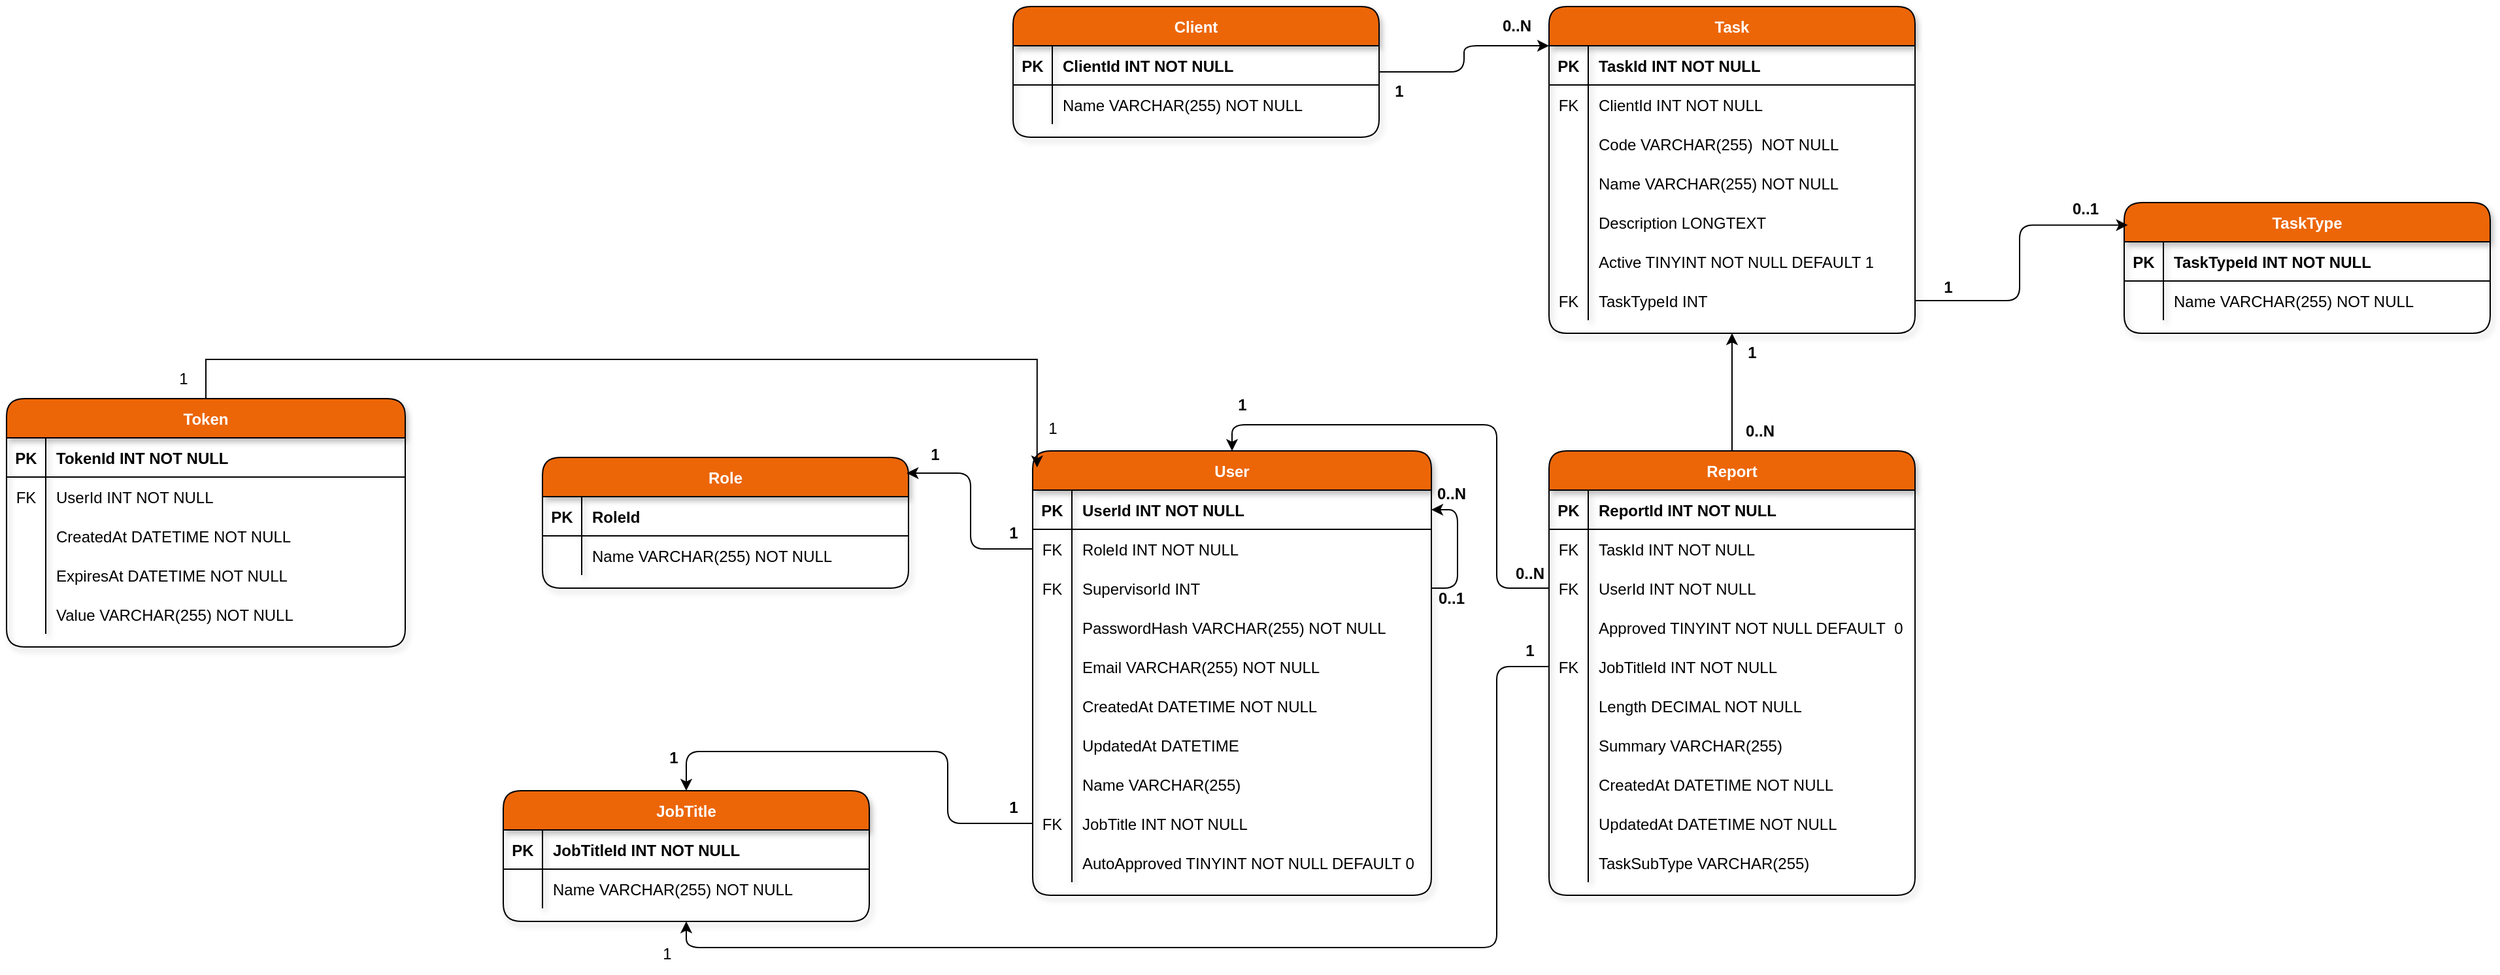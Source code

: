 <mxfile version="24.8.4">
  <diagram id="R2lEEEUBdFMjLlhIrx00" name="Page-1">
    <mxGraphModel dx="3240" dy="1287" grid="1" gridSize="10" guides="1" tooltips="1" connect="1" arrows="1" fold="1" page="1" pageScale="1" pageWidth="850" pageHeight="1100" math="0" shadow="0" extFonts="Permanent Marker^https://fonts.googleapis.com/css?family=Permanent+Marker">
      <root>
        <mxCell id="0" />
        <mxCell id="1" parent="0" />
        <mxCell id="9qhu4C-jNbutRZqVMP-J-235" style="edgeStyle=orthogonalEdgeStyle;rounded=1;orthogonalLoop=1;jettySize=auto;html=1;entryX=1;entryY=0.5;entryDx=0;entryDy=0;fontFamily=Helvetica;fontSize=12;fontColor=#FFFFFF;fontStyle=1;autosize=1;resizable=0;exitX=1;exitY=0.5;exitDx=0;exitDy=0;endArrow=none;endFill=0;startArrow=classic;startFill=1;" parent="1" source="9qhu4C-jNbutRZqVMP-J-170" target="9qhu4C-jNbutRZqVMP-J-176" edge="1">
          <mxGeometry relative="1" as="geometry">
            <Array as="points">
              <mxPoint x="360" y="505" />
              <mxPoint x="360" y="565" />
            </Array>
          </mxGeometry>
        </mxCell>
        <mxCell id="C-vyLk0tnHw3VtMMgP7b-23" value="Client" style="shape=table;startSize=30;container=1;collapsible=1;childLayout=tableLayout;fixedRows=1;rowLines=0;fontStyle=1;align=center;resizeLast=1;rounded=1;fillColor=#ec6608;fontColor=#FFFFFF;shadow=1;" parent="1" vertex="1">
          <mxGeometry x="20" y="120" width="280" height="100" as="geometry" />
        </mxCell>
        <mxCell id="C-vyLk0tnHw3VtMMgP7b-24" value="" style="shape=partialRectangle;collapsible=0;dropTarget=0;pointerEvents=0;fillColor=none;points=[[0,0.5],[1,0.5]];portConstraint=eastwest;top=0;left=0;right=0;bottom=1;rounded=1;" parent="C-vyLk0tnHw3VtMMgP7b-23" vertex="1">
          <mxGeometry y="30" width="280" height="30" as="geometry" />
        </mxCell>
        <mxCell id="C-vyLk0tnHw3VtMMgP7b-25" value="PK" style="shape=partialRectangle;overflow=hidden;connectable=0;fillColor=none;top=0;left=0;bottom=0;right=0;fontStyle=1;rounded=1;" parent="C-vyLk0tnHw3VtMMgP7b-24" vertex="1">
          <mxGeometry width="30" height="30" as="geometry">
            <mxRectangle width="30" height="30" as="alternateBounds" />
          </mxGeometry>
        </mxCell>
        <mxCell id="C-vyLk0tnHw3VtMMgP7b-26" value="ClientId INT NOT NULL" style="shape=partialRectangle;overflow=hidden;connectable=0;fillColor=none;top=0;left=0;bottom=0;right=0;align=left;spacingLeft=6;fontStyle=1;rounded=1;" parent="C-vyLk0tnHw3VtMMgP7b-24" vertex="1">
          <mxGeometry x="30" width="250" height="30" as="geometry">
            <mxRectangle width="250" height="30" as="alternateBounds" />
          </mxGeometry>
        </mxCell>
        <mxCell id="C-vyLk0tnHw3VtMMgP7b-27" value="" style="shape=partialRectangle;collapsible=0;dropTarget=0;pointerEvents=0;fillColor=none;points=[[0,0.5],[1,0.5]];portConstraint=eastwest;top=0;left=0;right=0;bottom=0;rounded=1;" parent="C-vyLk0tnHw3VtMMgP7b-23" vertex="1">
          <mxGeometry y="60" width="280" height="30" as="geometry" />
        </mxCell>
        <mxCell id="C-vyLk0tnHw3VtMMgP7b-28" value="" style="shape=partialRectangle;overflow=hidden;connectable=0;fillColor=none;top=0;left=0;bottom=0;right=0;rounded=1;" parent="C-vyLk0tnHw3VtMMgP7b-27" vertex="1">
          <mxGeometry width="30" height="30" as="geometry">
            <mxRectangle width="30" height="30" as="alternateBounds" />
          </mxGeometry>
        </mxCell>
        <mxCell id="C-vyLk0tnHw3VtMMgP7b-29" value="Name VARCHAR(255) NOT NULL" style="shape=partialRectangle;overflow=hidden;connectable=0;fillColor=none;top=0;left=0;bottom=0;right=0;align=left;spacingLeft=6;rounded=1;" parent="C-vyLk0tnHw3VtMMgP7b-27" vertex="1">
          <mxGeometry x="30" width="250" height="30" as="geometry">
            <mxRectangle width="250" height="30" as="alternateBounds" />
          </mxGeometry>
        </mxCell>
        <mxCell id="9qhu4C-jNbutRZqVMP-J-35" value="Task" style="shape=table;startSize=30;container=1;collapsible=1;childLayout=tableLayout;fixedRows=1;rowLines=0;fontStyle=1;align=center;resizeLast=1;rounded=1;fillColor=#ec6608;fontColor=#FFFFFF;shadow=1;" parent="1" vertex="1">
          <mxGeometry x="430" y="120" width="280" height="250" as="geometry" />
        </mxCell>
        <mxCell id="9qhu4C-jNbutRZqVMP-J-36" value="" style="shape=partialRectangle;collapsible=0;dropTarget=0;pointerEvents=0;fillColor=none;points=[[0,0.5],[1,0.5]];portConstraint=eastwest;top=0;left=0;right=0;bottom=1;rounded=1;" parent="9qhu4C-jNbutRZqVMP-J-35" vertex="1">
          <mxGeometry y="30" width="280" height="30" as="geometry" />
        </mxCell>
        <mxCell id="9qhu4C-jNbutRZqVMP-J-37" value="PK" style="shape=partialRectangle;overflow=hidden;connectable=0;fillColor=none;top=0;left=0;bottom=0;right=0;fontStyle=1;rounded=1;" parent="9qhu4C-jNbutRZqVMP-J-36" vertex="1">
          <mxGeometry width="30" height="30" as="geometry">
            <mxRectangle width="30" height="30" as="alternateBounds" />
          </mxGeometry>
        </mxCell>
        <mxCell id="9qhu4C-jNbutRZqVMP-J-38" value="TaskId INT NOT NULL" style="shape=partialRectangle;overflow=hidden;connectable=0;fillColor=none;top=0;left=0;bottom=0;right=0;align=left;spacingLeft=6;fontStyle=1;rounded=1;" parent="9qhu4C-jNbutRZqVMP-J-36" vertex="1">
          <mxGeometry x="30" width="250" height="30" as="geometry">
            <mxRectangle width="250" height="30" as="alternateBounds" />
          </mxGeometry>
        </mxCell>
        <mxCell id="9qhu4C-jNbutRZqVMP-J-39" value="" style="shape=partialRectangle;collapsible=0;dropTarget=0;pointerEvents=0;fillColor=none;points=[[0,0.5],[1,0.5]];portConstraint=eastwest;top=0;left=0;right=0;bottom=0;rounded=1;" parent="9qhu4C-jNbutRZqVMP-J-35" vertex="1">
          <mxGeometry y="60" width="280" height="30" as="geometry" />
        </mxCell>
        <mxCell id="9qhu4C-jNbutRZqVMP-J-40" value="FK" style="shape=partialRectangle;overflow=hidden;connectable=0;fillColor=none;top=0;left=0;bottom=0;right=0;rounded=1;" parent="9qhu4C-jNbutRZqVMP-J-39" vertex="1">
          <mxGeometry width="30" height="30" as="geometry">
            <mxRectangle width="30" height="30" as="alternateBounds" />
          </mxGeometry>
        </mxCell>
        <mxCell id="9qhu4C-jNbutRZqVMP-J-41" value="ClientId INT NOT NULL" style="shape=partialRectangle;overflow=hidden;connectable=0;fillColor=none;top=0;left=0;bottom=0;right=0;align=left;spacingLeft=6;rounded=1;" parent="9qhu4C-jNbutRZqVMP-J-39" vertex="1">
          <mxGeometry x="30" width="250" height="30" as="geometry">
            <mxRectangle width="250" height="30" as="alternateBounds" />
          </mxGeometry>
        </mxCell>
        <mxCell id="9qhu4C-jNbutRZqVMP-J-42" value="" style="shape=partialRectangle;collapsible=0;dropTarget=0;pointerEvents=0;fillColor=none;points=[[0,0.5],[1,0.5]];portConstraint=eastwest;top=0;left=0;right=0;bottom=0;rounded=1;" parent="9qhu4C-jNbutRZqVMP-J-35" vertex="1">
          <mxGeometry y="90" width="280" height="30" as="geometry" />
        </mxCell>
        <mxCell id="9qhu4C-jNbutRZqVMP-J-43" value="" style="shape=partialRectangle;overflow=hidden;connectable=0;fillColor=none;top=0;left=0;bottom=0;right=0;rounded=1;" parent="9qhu4C-jNbutRZqVMP-J-42" vertex="1">
          <mxGeometry width="30" height="30" as="geometry">
            <mxRectangle width="30" height="30" as="alternateBounds" />
          </mxGeometry>
        </mxCell>
        <mxCell id="9qhu4C-jNbutRZqVMP-J-44" value="Code VARCHAR(255)  NOT NULL" style="shape=partialRectangle;overflow=hidden;connectable=0;fillColor=none;top=0;left=0;bottom=0;right=0;align=left;spacingLeft=6;rounded=1;" parent="9qhu4C-jNbutRZqVMP-J-42" vertex="1">
          <mxGeometry x="30" width="250" height="30" as="geometry">
            <mxRectangle width="250" height="30" as="alternateBounds" />
          </mxGeometry>
        </mxCell>
        <mxCell id="9qhu4C-jNbutRZqVMP-J-45" value="" style="shape=partialRectangle;collapsible=0;dropTarget=0;pointerEvents=0;fillColor=none;points=[[0,0.5],[1,0.5]];portConstraint=eastwest;top=0;left=0;right=0;bottom=0;rounded=1;" parent="9qhu4C-jNbutRZqVMP-J-35" vertex="1">
          <mxGeometry y="120" width="280" height="30" as="geometry" />
        </mxCell>
        <mxCell id="9qhu4C-jNbutRZqVMP-J-46" value="" style="shape=partialRectangle;overflow=hidden;connectable=0;fillColor=none;top=0;left=0;bottom=0;right=0;rounded=1;" parent="9qhu4C-jNbutRZqVMP-J-45" vertex="1">
          <mxGeometry width="30" height="30" as="geometry">
            <mxRectangle width="30" height="30" as="alternateBounds" />
          </mxGeometry>
        </mxCell>
        <mxCell id="9qhu4C-jNbutRZqVMP-J-47" value="Name VARCHAR(255) NOT NULL" style="shape=partialRectangle;overflow=hidden;connectable=0;fillColor=none;top=0;left=0;bottom=0;right=0;align=left;spacingLeft=6;rounded=1;" parent="9qhu4C-jNbutRZqVMP-J-45" vertex="1">
          <mxGeometry x="30" width="250" height="30" as="geometry">
            <mxRectangle width="250" height="30" as="alternateBounds" />
          </mxGeometry>
        </mxCell>
        <mxCell id="9qhu4C-jNbutRZqVMP-J-48" value="" style="shape=partialRectangle;collapsible=0;dropTarget=0;pointerEvents=0;fillColor=none;points=[[0,0.5],[1,0.5]];portConstraint=eastwest;top=0;left=0;right=0;bottom=0;rounded=1;" parent="9qhu4C-jNbutRZqVMP-J-35" vertex="1">
          <mxGeometry y="150" width="280" height="30" as="geometry" />
        </mxCell>
        <mxCell id="9qhu4C-jNbutRZqVMP-J-49" value="" style="shape=partialRectangle;overflow=hidden;connectable=0;fillColor=none;top=0;left=0;bottom=0;right=0;rounded=1;" parent="9qhu4C-jNbutRZqVMP-J-48" vertex="1">
          <mxGeometry width="30" height="30" as="geometry">
            <mxRectangle width="30" height="30" as="alternateBounds" />
          </mxGeometry>
        </mxCell>
        <mxCell id="9qhu4C-jNbutRZqVMP-J-50" value="Description LONGTEXT" style="shape=partialRectangle;overflow=hidden;connectable=0;fillColor=none;top=0;left=0;bottom=0;right=0;align=left;spacingLeft=6;rounded=1;" parent="9qhu4C-jNbutRZqVMP-J-48" vertex="1">
          <mxGeometry x="30" width="250" height="30" as="geometry">
            <mxRectangle width="250" height="30" as="alternateBounds" />
          </mxGeometry>
        </mxCell>
        <mxCell id="9qhu4C-jNbutRZqVMP-J-52" value="" style="shape=partialRectangle;collapsible=0;dropTarget=0;pointerEvents=0;fillColor=none;points=[[0,0.5],[1,0.5]];portConstraint=eastwest;top=0;left=0;right=0;bottom=0;rounded=1;" parent="9qhu4C-jNbutRZqVMP-J-35" vertex="1">
          <mxGeometry y="180" width="280" height="30" as="geometry" />
        </mxCell>
        <mxCell id="9qhu4C-jNbutRZqVMP-J-53" value="" style="shape=partialRectangle;overflow=hidden;connectable=0;fillColor=none;top=0;left=0;bottom=0;right=0;rounded=1;" parent="9qhu4C-jNbutRZqVMP-J-52" vertex="1">
          <mxGeometry width="30" height="30" as="geometry">
            <mxRectangle width="30" height="30" as="alternateBounds" />
          </mxGeometry>
        </mxCell>
        <mxCell id="9qhu4C-jNbutRZqVMP-J-54" value="Active TINYINT NOT NULL DEFAULT 1" style="shape=partialRectangle;overflow=hidden;connectable=0;fillColor=none;top=0;left=0;bottom=0;right=0;align=left;spacingLeft=6;rounded=1;" parent="9qhu4C-jNbutRZqVMP-J-52" vertex="1">
          <mxGeometry x="30" width="250" height="30" as="geometry">
            <mxRectangle width="250" height="30" as="alternateBounds" />
          </mxGeometry>
        </mxCell>
        <mxCell id="9qhu4C-jNbutRZqVMP-J-55" value="" style="shape=partialRectangle;collapsible=0;dropTarget=0;pointerEvents=0;fillColor=none;points=[[0,0.5],[1,0.5]];portConstraint=eastwest;top=0;left=0;right=0;bottom=0;rounded=1;" parent="9qhu4C-jNbutRZqVMP-J-35" vertex="1">
          <mxGeometry y="210" width="280" height="30" as="geometry" />
        </mxCell>
        <mxCell id="9qhu4C-jNbutRZqVMP-J-56" value="FK" style="shape=partialRectangle;overflow=hidden;connectable=0;fillColor=none;top=0;left=0;bottom=0;right=0;rounded=1;" parent="9qhu4C-jNbutRZqVMP-J-55" vertex="1">
          <mxGeometry width="30" height="30" as="geometry">
            <mxRectangle width="30" height="30" as="alternateBounds" />
          </mxGeometry>
        </mxCell>
        <mxCell id="9qhu4C-jNbutRZqVMP-J-57" value="TaskTypeId INT" style="shape=partialRectangle;overflow=hidden;connectable=0;fillColor=none;top=0;left=0;bottom=0;right=0;align=left;spacingLeft=6;rounded=1;" parent="9qhu4C-jNbutRZqVMP-J-55" vertex="1">
          <mxGeometry x="30" width="250" height="30" as="geometry">
            <mxRectangle width="250" height="30" as="alternateBounds" />
          </mxGeometry>
        </mxCell>
        <mxCell id="9qhu4C-jNbutRZqVMP-J-64" value="TaskType" style="shape=table;startSize=30;container=1;collapsible=1;childLayout=tableLayout;fixedRows=1;rowLines=0;fontStyle=1;align=center;resizeLast=1;rounded=1;fillColor=#ec6608;fontColor=#FFFFFF;shadow=1;" parent="1" vertex="1">
          <mxGeometry x="870" y="270" width="280" height="100" as="geometry" />
        </mxCell>
        <mxCell id="9qhu4C-jNbutRZqVMP-J-65" value="" style="shape=partialRectangle;collapsible=0;dropTarget=0;pointerEvents=0;fillColor=none;points=[[0,0.5],[1,0.5]];portConstraint=eastwest;top=0;left=0;right=0;bottom=1;rounded=1;" parent="9qhu4C-jNbutRZqVMP-J-64" vertex="1">
          <mxGeometry y="30" width="280" height="30" as="geometry" />
        </mxCell>
        <mxCell id="9qhu4C-jNbutRZqVMP-J-66" value="PK" style="shape=partialRectangle;overflow=hidden;connectable=0;fillColor=none;top=0;left=0;bottom=0;right=0;fontStyle=1;rounded=1;" parent="9qhu4C-jNbutRZqVMP-J-65" vertex="1">
          <mxGeometry width="30" height="30" as="geometry">
            <mxRectangle width="30" height="30" as="alternateBounds" />
          </mxGeometry>
        </mxCell>
        <mxCell id="9qhu4C-jNbutRZqVMP-J-67" value="TaskTypeId INT NOT NULL" style="shape=partialRectangle;overflow=hidden;connectable=0;fillColor=none;top=0;left=0;bottom=0;right=0;align=left;spacingLeft=6;fontStyle=1;rounded=1;" parent="9qhu4C-jNbutRZqVMP-J-65" vertex="1">
          <mxGeometry x="30" width="250" height="30" as="geometry">
            <mxRectangle width="250" height="30" as="alternateBounds" />
          </mxGeometry>
        </mxCell>
        <mxCell id="9qhu4C-jNbutRZqVMP-J-68" value="" style="shape=partialRectangle;collapsible=0;dropTarget=0;pointerEvents=0;fillColor=none;points=[[0,0.5],[1,0.5]];portConstraint=eastwest;top=0;left=0;right=0;bottom=0;rounded=1;" parent="9qhu4C-jNbutRZqVMP-J-64" vertex="1">
          <mxGeometry y="60" width="280" height="30" as="geometry" />
        </mxCell>
        <mxCell id="9qhu4C-jNbutRZqVMP-J-69" value="" style="shape=partialRectangle;overflow=hidden;connectable=0;fillColor=none;top=0;left=0;bottom=0;right=0;rounded=1;" parent="9qhu4C-jNbutRZqVMP-J-68" vertex="1">
          <mxGeometry width="30" height="30" as="geometry">
            <mxRectangle width="30" height="30" as="alternateBounds" />
          </mxGeometry>
        </mxCell>
        <mxCell id="9qhu4C-jNbutRZqVMP-J-70" value="Name VARCHAR(255) NOT NULL" style="shape=partialRectangle;overflow=hidden;connectable=0;fillColor=none;top=0;left=0;bottom=0;right=0;align=left;spacingLeft=6;rounded=1;" parent="9qhu4C-jNbutRZqVMP-J-68" vertex="1">
          <mxGeometry x="30" width="250" height="30" as="geometry">
            <mxRectangle width="250" height="30" as="alternateBounds" />
          </mxGeometry>
        </mxCell>
        <mxCell id="9qhu4C-jNbutRZqVMP-J-92" style="edgeStyle=orthogonalEdgeStyle;rounded=1;orthogonalLoop=1;jettySize=auto;html=1;fontFamily=Helvetica;fontSize=12;fontColor=#FFFFFF;fontStyle=5;startArrow=none;startFill=0;exitX=1;exitY=0.5;exitDx=0;exitDy=0;endArrow=classic;endFill=1;endSize=6;startSize=24;entryX=0.01;entryY=0.172;entryDx=0;entryDy=0;entryPerimeter=0;" parent="1" source="9qhu4C-jNbutRZqVMP-J-55" target="9qhu4C-jNbutRZqVMP-J-64" edge="1">
          <mxGeometry relative="1" as="geometry">
            <mxPoint x="970" y="275" as="targetPoint" />
          </mxGeometry>
        </mxCell>
        <mxCell id="9qhu4C-jNbutRZqVMP-J-100" value="&lt;font color=&quot;#000000&quot;&gt;0..1&lt;/font&gt;" style="text;html=1;align=center;verticalAlign=middle;resizable=0;points=[];autosize=1;strokeColor=none;fillColor=none;fontFamily=Helvetica;fontSize=12;fontColor=#FFFFFF;fontStyle=1;" parent="1" vertex="1">
          <mxGeometry x="820" y="260" width="40" height="30" as="geometry" />
        </mxCell>
        <mxCell id="9qhu4C-jNbutRZqVMP-J-102" value="&lt;font color=&quot;#000000&quot;&gt;1&lt;/font&gt;" style="text;html=1;align=center;verticalAlign=middle;resizable=0;points=[];autosize=1;strokeColor=none;fillColor=none;fontFamily=Helvetica;fontSize=12;fontColor=#FFFFFF;fontStyle=1;" parent="1" vertex="1">
          <mxGeometry x="720" y="320" width="30" height="30" as="geometry" />
        </mxCell>
        <mxCell id="9qhu4C-jNbutRZqVMP-J-108" style="edgeStyle=orthogonalEdgeStyle;rounded=1;orthogonalLoop=1;jettySize=auto;html=1;entryX=0;entryY=0.12;entryDx=0;entryDy=0;entryPerimeter=0;fontFamily=Helvetica;fontSize=12;fontColor=#FFFFFF;fontStyle=1;autosize=1;resizable=0;" parent="1" source="C-vyLk0tnHw3VtMMgP7b-23" target="9qhu4C-jNbutRZqVMP-J-35" edge="1">
          <mxGeometry relative="1" as="geometry" />
        </mxCell>
        <mxCell id="9qhu4C-jNbutRZqVMP-J-110" value="&lt;font color=&quot;#000000&quot;&gt;1&lt;/font&gt;" style="text;html=1;align=center;verticalAlign=middle;resizable=0;points=[];autosize=1;strokeColor=none;fillColor=none;fontFamily=Helvetica;fontSize=12;fontColor=#FFFFFF;fontStyle=1;" parent="1" vertex="1">
          <mxGeometry x="300" y="170" width="30" height="30" as="geometry" />
        </mxCell>
        <mxCell id="9qhu4C-jNbutRZqVMP-J-111" value="&lt;font color=&quot;#000000&quot;&gt;0..N&lt;/font&gt;" style="text;html=1;align=center;verticalAlign=middle;resizable=0;points=[];autosize=1;strokeColor=none;fillColor=none;fontFamily=Helvetica;fontSize=12;fontColor=#FFFFFF;fontStyle=1;" parent="1" vertex="1">
          <mxGeometry x="380" y="120" width="50" height="30" as="geometry" />
        </mxCell>
        <mxCell id="9qhu4C-jNbutRZqVMP-J-145" style="edgeStyle=orthogonalEdgeStyle;rounded=1;orthogonalLoop=1;jettySize=auto;html=1;exitX=0.5;exitY=0;exitDx=0;exitDy=0;entryX=0.5;entryY=1;entryDx=0;entryDy=0;fontFamily=Helvetica;fontSize=12;fontColor=#FFFFFF;fontStyle=1;autosize=1;resizable=0;" parent="1" source="9qhu4C-jNbutRZqVMP-J-112" target="9qhu4C-jNbutRZqVMP-J-35" edge="1">
          <mxGeometry relative="1" as="geometry" />
        </mxCell>
        <mxCell id="9qhu4C-jNbutRZqVMP-J-240" style="edgeStyle=orthogonalEdgeStyle;rounded=1;orthogonalLoop=1;jettySize=auto;html=1;entryX=0.5;entryY=0;entryDx=0;entryDy=0;fontFamily=Helvetica;fontSize=12;fontColor=#FFFFFF;fontStyle=1;autosize=1;resizable=0;exitX=0;exitY=0.5;exitDx=0;exitDy=0;" parent="1" source="9qhu4C-jNbutRZqVMP-J-119" target="9qhu4C-jNbutRZqVMP-J-169" edge="1">
          <mxGeometry relative="1" as="geometry">
            <Array as="points">
              <mxPoint x="390" y="565" />
              <mxPoint x="390" y="440" />
              <mxPoint x="187" y="440" />
            </Array>
          </mxGeometry>
        </mxCell>
        <mxCell id="9qhu4C-jNbutRZqVMP-J-112" value="Report" style="shape=table;startSize=30;container=1;collapsible=1;childLayout=tableLayout;fixedRows=1;rowLines=0;fontStyle=1;align=center;resizeLast=1;rounded=1;fillColor=#ec6608;fontColor=#FFFFFF;shadow=1;" parent="1" vertex="1">
          <mxGeometry x="430" y="460" width="280" height="340" as="geometry" />
        </mxCell>
        <mxCell id="9qhu4C-jNbutRZqVMP-J-113" value="" style="shape=partialRectangle;collapsible=0;dropTarget=0;pointerEvents=0;fillColor=none;points=[[0,0.5],[1,0.5]];portConstraint=eastwest;top=0;left=0;right=0;bottom=1;rounded=1;" parent="9qhu4C-jNbutRZqVMP-J-112" vertex="1">
          <mxGeometry y="30" width="280" height="30" as="geometry" />
        </mxCell>
        <mxCell id="9qhu4C-jNbutRZqVMP-J-114" value="PK" style="shape=partialRectangle;overflow=hidden;connectable=0;fillColor=none;top=0;left=0;bottom=0;right=0;fontStyle=1;rounded=1;" parent="9qhu4C-jNbutRZqVMP-J-113" vertex="1">
          <mxGeometry width="30" height="30" as="geometry">
            <mxRectangle width="30" height="30" as="alternateBounds" />
          </mxGeometry>
        </mxCell>
        <mxCell id="9qhu4C-jNbutRZqVMP-J-115" value="ReportId INT NOT NULL" style="shape=partialRectangle;overflow=hidden;connectable=0;fillColor=none;top=0;left=0;bottom=0;right=0;align=left;spacingLeft=6;fontStyle=1;rounded=1;" parent="9qhu4C-jNbutRZqVMP-J-113" vertex="1">
          <mxGeometry x="30" width="250" height="30" as="geometry">
            <mxRectangle width="250" height="30" as="alternateBounds" />
          </mxGeometry>
        </mxCell>
        <mxCell id="9qhu4C-jNbutRZqVMP-J-116" value="" style="shape=partialRectangle;collapsible=0;dropTarget=0;pointerEvents=0;fillColor=none;points=[[0,0.5],[1,0.5]];portConstraint=eastwest;top=0;left=0;right=0;bottom=0;rounded=1;" parent="9qhu4C-jNbutRZqVMP-J-112" vertex="1">
          <mxGeometry y="60" width="280" height="30" as="geometry" />
        </mxCell>
        <mxCell id="9qhu4C-jNbutRZqVMP-J-117" value="FK" style="shape=partialRectangle;overflow=hidden;connectable=0;fillColor=none;top=0;left=0;bottom=0;right=0;rounded=1;" parent="9qhu4C-jNbutRZqVMP-J-116" vertex="1">
          <mxGeometry width="30" height="30" as="geometry">
            <mxRectangle width="30" height="30" as="alternateBounds" />
          </mxGeometry>
        </mxCell>
        <mxCell id="9qhu4C-jNbutRZqVMP-J-118" value="TaskId INT NOT NULL" style="shape=partialRectangle;overflow=hidden;connectable=0;fillColor=none;top=0;left=0;bottom=0;right=0;align=left;spacingLeft=6;rounded=1;" parent="9qhu4C-jNbutRZqVMP-J-116" vertex="1">
          <mxGeometry x="30" width="250" height="30" as="geometry">
            <mxRectangle width="250" height="30" as="alternateBounds" />
          </mxGeometry>
        </mxCell>
        <mxCell id="9qhu4C-jNbutRZqVMP-J-119" value="" style="shape=partialRectangle;collapsible=0;dropTarget=0;pointerEvents=0;fillColor=none;points=[[0,0.5],[1,0.5]];portConstraint=eastwest;top=0;left=0;right=0;bottom=0;rounded=1;" parent="9qhu4C-jNbutRZqVMP-J-112" vertex="1">
          <mxGeometry y="90" width="280" height="30" as="geometry" />
        </mxCell>
        <mxCell id="9qhu4C-jNbutRZqVMP-J-120" value="FK" style="shape=partialRectangle;overflow=hidden;connectable=0;fillColor=none;top=0;left=0;bottom=0;right=0;rounded=1;" parent="9qhu4C-jNbutRZqVMP-J-119" vertex="1">
          <mxGeometry width="30" height="30" as="geometry">
            <mxRectangle width="30" height="30" as="alternateBounds" />
          </mxGeometry>
        </mxCell>
        <mxCell id="9qhu4C-jNbutRZqVMP-J-121" value="UserId INT NOT NULL" style="shape=partialRectangle;overflow=hidden;connectable=0;fillColor=none;top=0;left=0;bottom=0;right=0;align=left;spacingLeft=6;rounded=1;" parent="9qhu4C-jNbutRZqVMP-J-119" vertex="1">
          <mxGeometry x="30" width="250" height="30" as="geometry">
            <mxRectangle width="250" height="30" as="alternateBounds" />
          </mxGeometry>
        </mxCell>
        <mxCell id="9qhu4C-jNbutRZqVMP-J-122" value="" style="shape=partialRectangle;collapsible=0;dropTarget=0;pointerEvents=0;fillColor=none;points=[[0,0.5],[1,0.5]];portConstraint=eastwest;top=0;left=0;right=0;bottom=0;rounded=1;" parent="9qhu4C-jNbutRZqVMP-J-112" vertex="1">
          <mxGeometry y="120" width="280" height="30" as="geometry" />
        </mxCell>
        <mxCell id="9qhu4C-jNbutRZqVMP-J-123" value="" style="shape=partialRectangle;overflow=hidden;connectable=0;fillColor=none;top=0;left=0;bottom=0;right=0;rounded=1;" parent="9qhu4C-jNbutRZqVMP-J-122" vertex="1">
          <mxGeometry width="30" height="30" as="geometry">
            <mxRectangle width="30" height="30" as="alternateBounds" />
          </mxGeometry>
        </mxCell>
        <mxCell id="9qhu4C-jNbutRZqVMP-J-124" value="Approved TINYINT NOT NULL DEFAULT  0" style="shape=partialRectangle;overflow=hidden;connectable=0;fillColor=none;top=0;left=0;bottom=0;right=0;align=left;spacingLeft=6;rounded=1;" parent="9qhu4C-jNbutRZqVMP-J-122" vertex="1">
          <mxGeometry x="30" width="250" height="30" as="geometry">
            <mxRectangle width="250" height="30" as="alternateBounds" />
          </mxGeometry>
        </mxCell>
        <mxCell id="9qhu4C-jNbutRZqVMP-J-125" value="" style="shape=partialRectangle;collapsible=0;dropTarget=0;pointerEvents=0;fillColor=none;points=[[0,0.5],[1,0.5]];portConstraint=eastwest;top=0;left=0;right=0;bottom=0;rounded=1;" parent="9qhu4C-jNbutRZqVMP-J-112" vertex="1">
          <mxGeometry y="150" width="280" height="30" as="geometry" />
        </mxCell>
        <mxCell id="9qhu4C-jNbutRZqVMP-J-126" value="FK" style="shape=partialRectangle;overflow=hidden;connectable=0;fillColor=none;top=0;left=0;bottom=0;right=0;rounded=1;" parent="9qhu4C-jNbutRZqVMP-J-125" vertex="1">
          <mxGeometry width="30" height="30" as="geometry">
            <mxRectangle width="30" height="30" as="alternateBounds" />
          </mxGeometry>
        </mxCell>
        <mxCell id="9qhu4C-jNbutRZqVMP-J-127" value="JobTitleId INT NOT NULL" style="shape=partialRectangle;overflow=hidden;connectable=0;fillColor=none;top=0;left=0;bottom=0;right=0;align=left;spacingLeft=6;rounded=1;" parent="9qhu4C-jNbutRZqVMP-J-125" vertex="1">
          <mxGeometry x="30" width="250" height="30" as="geometry">
            <mxRectangle width="250" height="30" as="alternateBounds" />
          </mxGeometry>
        </mxCell>
        <mxCell id="9qhu4C-jNbutRZqVMP-J-131" value="" style="shape=partialRectangle;collapsible=0;dropTarget=0;pointerEvents=0;fillColor=none;points=[[0,0.5],[1,0.5]];portConstraint=eastwest;top=0;left=0;right=0;bottom=0;rounded=1;" parent="9qhu4C-jNbutRZqVMP-J-112" vertex="1">
          <mxGeometry y="180" width="280" height="30" as="geometry" />
        </mxCell>
        <mxCell id="9qhu4C-jNbutRZqVMP-J-132" value="" style="shape=partialRectangle;overflow=hidden;connectable=0;fillColor=none;top=0;left=0;bottom=0;right=0;rounded=1;" parent="9qhu4C-jNbutRZqVMP-J-131" vertex="1">
          <mxGeometry width="30" height="30" as="geometry">
            <mxRectangle width="30" height="30" as="alternateBounds" />
          </mxGeometry>
        </mxCell>
        <mxCell id="9qhu4C-jNbutRZqVMP-J-133" value="Length DECIMAL NOT NULL" style="shape=partialRectangle;overflow=hidden;connectable=0;fillColor=none;top=0;left=0;bottom=0;right=0;align=left;spacingLeft=6;rounded=1;" parent="9qhu4C-jNbutRZqVMP-J-131" vertex="1">
          <mxGeometry x="30" width="250" height="30" as="geometry">
            <mxRectangle width="250" height="30" as="alternateBounds" />
          </mxGeometry>
        </mxCell>
        <mxCell id="9qhu4C-jNbutRZqVMP-J-151" value="" style="shape=partialRectangle;collapsible=0;dropTarget=0;pointerEvents=0;fillColor=none;points=[[0,0.5],[1,0.5]];portConstraint=eastwest;top=0;left=0;right=0;bottom=0;rounded=1;" parent="9qhu4C-jNbutRZqVMP-J-112" vertex="1">
          <mxGeometry y="210" width="280" height="30" as="geometry" />
        </mxCell>
        <mxCell id="9qhu4C-jNbutRZqVMP-J-152" value="" style="shape=partialRectangle;overflow=hidden;connectable=0;fillColor=none;top=0;left=0;bottom=0;right=0;rounded=1;" parent="9qhu4C-jNbutRZqVMP-J-151" vertex="1">
          <mxGeometry width="30" height="30" as="geometry">
            <mxRectangle width="30" height="30" as="alternateBounds" />
          </mxGeometry>
        </mxCell>
        <mxCell id="9qhu4C-jNbutRZqVMP-J-153" value="Summary VARCHAR(255)" style="shape=partialRectangle;overflow=hidden;connectable=0;fillColor=none;top=0;left=0;bottom=0;right=0;align=left;spacingLeft=6;rounded=1;" parent="9qhu4C-jNbutRZqVMP-J-151" vertex="1">
          <mxGeometry x="30" width="250" height="30" as="geometry">
            <mxRectangle width="250" height="30" as="alternateBounds" />
          </mxGeometry>
        </mxCell>
        <mxCell id="9qhu4C-jNbutRZqVMP-J-154" value="" style="shape=partialRectangle;collapsible=0;dropTarget=0;pointerEvents=0;fillColor=none;points=[[0,0.5],[1,0.5]];portConstraint=eastwest;top=0;left=0;right=0;bottom=0;rounded=1;" parent="9qhu4C-jNbutRZqVMP-J-112" vertex="1">
          <mxGeometry y="240" width="280" height="30" as="geometry" />
        </mxCell>
        <mxCell id="9qhu4C-jNbutRZqVMP-J-155" value="" style="shape=partialRectangle;overflow=hidden;connectable=0;fillColor=none;top=0;left=0;bottom=0;right=0;rounded=1;" parent="9qhu4C-jNbutRZqVMP-J-154" vertex="1">
          <mxGeometry width="30" height="30" as="geometry">
            <mxRectangle width="30" height="30" as="alternateBounds" />
          </mxGeometry>
        </mxCell>
        <mxCell id="9qhu4C-jNbutRZqVMP-J-156" value="CreatedAt DATETIME NOT NULL" style="shape=partialRectangle;overflow=hidden;connectable=0;fillColor=none;top=0;left=0;bottom=0;right=0;align=left;spacingLeft=6;rounded=1;" parent="9qhu4C-jNbutRZqVMP-J-154" vertex="1">
          <mxGeometry x="30" width="250" height="30" as="geometry">
            <mxRectangle width="250" height="30" as="alternateBounds" />
          </mxGeometry>
        </mxCell>
        <mxCell id="9qhu4C-jNbutRZqVMP-J-157" value="" style="shape=partialRectangle;collapsible=0;dropTarget=0;pointerEvents=0;fillColor=none;points=[[0,0.5],[1,0.5]];portConstraint=eastwest;top=0;left=0;right=0;bottom=0;rounded=1;" parent="9qhu4C-jNbutRZqVMP-J-112" vertex="1">
          <mxGeometry y="270" width="280" height="30" as="geometry" />
        </mxCell>
        <mxCell id="9qhu4C-jNbutRZqVMP-J-158" value="" style="shape=partialRectangle;overflow=hidden;connectable=0;fillColor=none;top=0;left=0;bottom=0;right=0;rounded=1;" parent="9qhu4C-jNbutRZqVMP-J-157" vertex="1">
          <mxGeometry width="30" height="30" as="geometry">
            <mxRectangle width="30" height="30" as="alternateBounds" />
          </mxGeometry>
        </mxCell>
        <mxCell id="9qhu4C-jNbutRZqVMP-J-159" value="UpdatedAt DATETIME NOT NULL" style="shape=partialRectangle;overflow=hidden;connectable=0;fillColor=none;top=0;left=0;bottom=0;right=0;align=left;spacingLeft=6;rounded=1;" parent="9qhu4C-jNbutRZqVMP-J-157" vertex="1">
          <mxGeometry x="30" width="250" height="30" as="geometry">
            <mxRectangle width="250" height="30" as="alternateBounds" />
          </mxGeometry>
        </mxCell>
        <mxCell id="9qhu4C-jNbutRZqVMP-J-163" value="" style="shape=partialRectangle;collapsible=0;dropTarget=0;pointerEvents=0;fillColor=none;points=[[0,0.5],[1,0.5]];portConstraint=eastwest;top=0;left=0;right=0;bottom=0;rounded=1;" parent="9qhu4C-jNbutRZqVMP-J-112" vertex="1">
          <mxGeometry y="300" width="280" height="30" as="geometry" />
        </mxCell>
        <mxCell id="9qhu4C-jNbutRZqVMP-J-164" value="" style="shape=partialRectangle;overflow=hidden;connectable=0;fillColor=none;top=0;left=0;bottom=0;right=0;rounded=1;" parent="9qhu4C-jNbutRZqVMP-J-163" vertex="1">
          <mxGeometry width="30" height="30" as="geometry">
            <mxRectangle width="30" height="30" as="alternateBounds" />
          </mxGeometry>
        </mxCell>
        <mxCell id="9qhu4C-jNbutRZqVMP-J-165" value="TaskSubType VARCHAR(255) " style="shape=partialRectangle;overflow=hidden;connectable=0;fillColor=none;top=0;left=0;bottom=0;right=0;align=left;spacingLeft=6;rounded=1;" parent="9qhu4C-jNbutRZqVMP-J-163" vertex="1">
          <mxGeometry x="30" width="250" height="30" as="geometry">
            <mxRectangle width="250" height="30" as="alternateBounds" />
          </mxGeometry>
        </mxCell>
        <mxCell id="9qhu4C-jNbutRZqVMP-J-146" value="&lt;font color=&quot;#000000&quot;&gt;1&lt;/font&gt;" style="text;html=1;align=center;verticalAlign=middle;resizable=0;points=[];autosize=1;strokeColor=none;fillColor=none;fontFamily=Helvetica;fontSize=12;fontColor=#FFFFFF;fontStyle=1;" parent="1" vertex="1">
          <mxGeometry x="570" y="370" width="30" height="30" as="geometry" />
        </mxCell>
        <mxCell id="9qhu4C-jNbutRZqVMP-J-147" value="&lt;font color=&quot;#000000&quot;&gt;0..N&lt;/font&gt;" style="text;html=1;align=center;verticalAlign=middle;resizable=0;points=[];autosize=1;strokeColor=none;fillColor=none;fontFamily=Helvetica;fontSize=12;fontColor=#FFFFFF;fontStyle=1;" parent="1" vertex="1">
          <mxGeometry x="566" y="430" width="50" height="30" as="geometry" />
        </mxCell>
        <mxCell id="9qhu4C-jNbutRZqVMP-J-169" value="User" style="shape=table;startSize=30;container=1;collapsible=1;childLayout=tableLayout;fixedRows=1;rowLines=0;fontStyle=1;align=center;resizeLast=1;rounded=1;fillColor=#ec6608;fontColor=#FFFFFF;shadow=1;" parent="1" vertex="1">
          <mxGeometry x="35" y="460" width="305" height="340" as="geometry" />
        </mxCell>
        <mxCell id="9qhu4C-jNbutRZqVMP-J-170" value="" style="shape=partialRectangle;collapsible=0;dropTarget=0;pointerEvents=0;fillColor=none;points=[[0,0.5],[1,0.5]];portConstraint=eastwest;top=0;left=0;right=0;bottom=1;rounded=1;" parent="9qhu4C-jNbutRZqVMP-J-169" vertex="1">
          <mxGeometry y="30" width="305" height="30" as="geometry" />
        </mxCell>
        <mxCell id="9qhu4C-jNbutRZqVMP-J-171" value="PK" style="shape=partialRectangle;overflow=hidden;connectable=0;fillColor=none;top=0;left=0;bottom=0;right=0;fontStyle=1;rounded=1;" parent="9qhu4C-jNbutRZqVMP-J-170" vertex="1">
          <mxGeometry width="30" height="30" as="geometry">
            <mxRectangle width="30" height="30" as="alternateBounds" />
          </mxGeometry>
        </mxCell>
        <mxCell id="9qhu4C-jNbutRZqVMP-J-172" value="UserId INT NOT NULL" style="shape=partialRectangle;overflow=hidden;connectable=0;fillColor=none;top=0;left=0;bottom=0;right=0;align=left;spacingLeft=6;fontStyle=1;rounded=1;" parent="9qhu4C-jNbutRZqVMP-J-170" vertex="1">
          <mxGeometry x="30" width="275" height="30" as="geometry">
            <mxRectangle width="275" height="30" as="alternateBounds" />
          </mxGeometry>
        </mxCell>
        <mxCell id="9qhu4C-jNbutRZqVMP-J-173" value="" style="shape=partialRectangle;collapsible=0;dropTarget=0;pointerEvents=0;fillColor=none;points=[[0,0.5],[1,0.5]];portConstraint=eastwest;top=0;left=0;right=0;bottom=0;rounded=1;" parent="9qhu4C-jNbutRZqVMP-J-169" vertex="1">
          <mxGeometry y="60" width="305" height="30" as="geometry" />
        </mxCell>
        <mxCell id="9qhu4C-jNbutRZqVMP-J-174" value="FK" style="shape=partialRectangle;overflow=hidden;connectable=0;fillColor=none;top=0;left=0;bottom=0;right=0;rounded=1;" parent="9qhu4C-jNbutRZqVMP-J-173" vertex="1">
          <mxGeometry width="30" height="30" as="geometry">
            <mxRectangle width="30" height="30" as="alternateBounds" />
          </mxGeometry>
        </mxCell>
        <mxCell id="9qhu4C-jNbutRZqVMP-J-175" value="RoleId INT NOT NULL" style="shape=partialRectangle;overflow=hidden;connectable=0;fillColor=none;top=0;left=0;bottom=0;right=0;align=left;spacingLeft=6;rounded=1;" parent="9qhu4C-jNbutRZqVMP-J-173" vertex="1">
          <mxGeometry x="30" width="275" height="30" as="geometry">
            <mxRectangle width="275" height="30" as="alternateBounds" />
          </mxGeometry>
        </mxCell>
        <mxCell id="9qhu4C-jNbutRZqVMP-J-176" value="" style="shape=partialRectangle;collapsible=0;dropTarget=0;pointerEvents=0;fillColor=none;points=[[0,0.5],[1,0.5]];portConstraint=eastwest;top=0;left=0;right=0;bottom=0;rounded=1;" parent="9qhu4C-jNbutRZqVMP-J-169" vertex="1">
          <mxGeometry y="90" width="305" height="30" as="geometry" />
        </mxCell>
        <mxCell id="9qhu4C-jNbutRZqVMP-J-177" value="FK" style="shape=partialRectangle;overflow=hidden;connectable=0;fillColor=none;top=0;left=0;bottom=0;right=0;rounded=1;" parent="9qhu4C-jNbutRZqVMP-J-176" vertex="1">
          <mxGeometry width="30" height="30" as="geometry">
            <mxRectangle width="30" height="30" as="alternateBounds" />
          </mxGeometry>
        </mxCell>
        <mxCell id="9qhu4C-jNbutRZqVMP-J-178" value="SupervisorId INT" style="shape=partialRectangle;overflow=hidden;connectable=0;fillColor=none;top=0;left=0;bottom=0;right=0;align=left;spacingLeft=6;rounded=1;" parent="9qhu4C-jNbutRZqVMP-J-176" vertex="1">
          <mxGeometry x="30" width="275" height="30" as="geometry">
            <mxRectangle width="275" height="30" as="alternateBounds" />
          </mxGeometry>
        </mxCell>
        <mxCell id="9qhu4C-jNbutRZqVMP-J-182" value="" style="shape=partialRectangle;collapsible=0;dropTarget=0;pointerEvents=0;fillColor=none;points=[[0,0.5],[1,0.5]];portConstraint=eastwest;top=0;left=0;right=0;bottom=0;rounded=1;" parent="9qhu4C-jNbutRZqVMP-J-169" vertex="1">
          <mxGeometry y="120" width="305" height="30" as="geometry" />
        </mxCell>
        <mxCell id="9qhu4C-jNbutRZqVMP-J-183" value="" style="shape=partialRectangle;overflow=hidden;connectable=0;fillColor=none;top=0;left=0;bottom=0;right=0;rounded=1;" parent="9qhu4C-jNbutRZqVMP-J-182" vertex="1">
          <mxGeometry width="30" height="30" as="geometry">
            <mxRectangle width="30" height="30" as="alternateBounds" />
          </mxGeometry>
        </mxCell>
        <mxCell id="9qhu4C-jNbutRZqVMP-J-184" value="PasswordHash VARCHAR(255) NOT NULL" style="shape=partialRectangle;overflow=hidden;connectable=0;fillColor=none;top=0;left=0;bottom=0;right=0;align=left;spacingLeft=6;rounded=1;" parent="9qhu4C-jNbutRZqVMP-J-182" vertex="1">
          <mxGeometry x="30" width="275" height="30" as="geometry">
            <mxRectangle width="275" height="30" as="alternateBounds" />
          </mxGeometry>
        </mxCell>
        <mxCell id="9qhu4C-jNbutRZqVMP-J-185" value="" style="shape=partialRectangle;collapsible=0;dropTarget=0;pointerEvents=0;fillColor=none;points=[[0,0.5],[1,0.5]];portConstraint=eastwest;top=0;left=0;right=0;bottom=0;rounded=1;" parent="9qhu4C-jNbutRZqVMP-J-169" vertex="1">
          <mxGeometry y="150" width="305" height="30" as="geometry" />
        </mxCell>
        <mxCell id="9qhu4C-jNbutRZqVMP-J-186" value="" style="shape=partialRectangle;overflow=hidden;connectable=0;fillColor=none;top=0;left=0;bottom=0;right=0;rounded=1;" parent="9qhu4C-jNbutRZqVMP-J-185" vertex="1">
          <mxGeometry width="30" height="30" as="geometry">
            <mxRectangle width="30" height="30" as="alternateBounds" />
          </mxGeometry>
        </mxCell>
        <mxCell id="9qhu4C-jNbutRZqVMP-J-187" value="Email VARCHAR(255) NOT NULL" style="shape=partialRectangle;overflow=hidden;connectable=0;fillColor=none;top=0;left=0;bottom=0;right=0;align=left;spacingLeft=6;rounded=1;" parent="9qhu4C-jNbutRZqVMP-J-185" vertex="1">
          <mxGeometry x="30" width="275" height="30" as="geometry">
            <mxRectangle width="275" height="30" as="alternateBounds" />
          </mxGeometry>
        </mxCell>
        <mxCell id="9qhu4C-jNbutRZqVMP-J-188" value="" style="shape=partialRectangle;collapsible=0;dropTarget=0;pointerEvents=0;fillColor=none;points=[[0,0.5],[1,0.5]];portConstraint=eastwest;top=0;left=0;right=0;bottom=0;rounded=1;" parent="9qhu4C-jNbutRZqVMP-J-169" vertex="1">
          <mxGeometry y="180" width="305" height="30" as="geometry" />
        </mxCell>
        <mxCell id="9qhu4C-jNbutRZqVMP-J-189" value="" style="shape=partialRectangle;overflow=hidden;connectable=0;fillColor=none;top=0;left=0;bottom=0;right=0;rounded=1;" parent="9qhu4C-jNbutRZqVMP-J-188" vertex="1">
          <mxGeometry width="30" height="30" as="geometry">
            <mxRectangle width="30" height="30" as="alternateBounds" />
          </mxGeometry>
        </mxCell>
        <mxCell id="9qhu4C-jNbutRZqVMP-J-190" value="CreatedAt DATETIME NOT NULL" style="shape=partialRectangle;overflow=hidden;connectable=0;fillColor=none;top=0;left=0;bottom=0;right=0;align=left;spacingLeft=6;rounded=1;" parent="9qhu4C-jNbutRZqVMP-J-188" vertex="1">
          <mxGeometry x="30" width="275" height="30" as="geometry">
            <mxRectangle width="275" height="30" as="alternateBounds" />
          </mxGeometry>
        </mxCell>
        <mxCell id="9qhu4C-jNbutRZqVMP-J-191" value="" style="shape=partialRectangle;collapsible=0;dropTarget=0;pointerEvents=0;fillColor=none;points=[[0,0.5],[1,0.5]];portConstraint=eastwest;top=0;left=0;right=0;bottom=0;rounded=1;" parent="9qhu4C-jNbutRZqVMP-J-169" vertex="1">
          <mxGeometry y="210" width="305" height="30" as="geometry" />
        </mxCell>
        <mxCell id="9qhu4C-jNbutRZqVMP-J-192" value="" style="shape=partialRectangle;overflow=hidden;connectable=0;fillColor=none;top=0;left=0;bottom=0;right=0;rounded=1;" parent="9qhu4C-jNbutRZqVMP-J-191" vertex="1">
          <mxGeometry width="30" height="30" as="geometry">
            <mxRectangle width="30" height="30" as="alternateBounds" />
          </mxGeometry>
        </mxCell>
        <mxCell id="9qhu4C-jNbutRZqVMP-J-193" value="UpdatedAt DATETIME" style="shape=partialRectangle;overflow=hidden;connectable=0;fillColor=none;top=0;left=0;bottom=0;right=0;align=left;spacingLeft=6;rounded=1;" parent="9qhu4C-jNbutRZqVMP-J-191" vertex="1">
          <mxGeometry x="30" width="275" height="30" as="geometry">
            <mxRectangle width="275" height="30" as="alternateBounds" />
          </mxGeometry>
        </mxCell>
        <mxCell id="9qhu4C-jNbutRZqVMP-J-194" value="" style="shape=partialRectangle;collapsible=0;dropTarget=0;pointerEvents=0;fillColor=none;points=[[0,0.5],[1,0.5]];portConstraint=eastwest;top=0;left=0;right=0;bottom=0;rounded=1;" parent="9qhu4C-jNbutRZqVMP-J-169" vertex="1">
          <mxGeometry y="240" width="305" height="30" as="geometry" />
        </mxCell>
        <mxCell id="9qhu4C-jNbutRZqVMP-J-195" value="" style="shape=partialRectangle;overflow=hidden;connectable=0;fillColor=none;top=0;left=0;bottom=0;right=0;rounded=1;" parent="9qhu4C-jNbutRZqVMP-J-194" vertex="1">
          <mxGeometry width="30" height="30" as="geometry">
            <mxRectangle width="30" height="30" as="alternateBounds" />
          </mxGeometry>
        </mxCell>
        <mxCell id="9qhu4C-jNbutRZqVMP-J-196" value="Name VARCHAR(255)" style="shape=partialRectangle;overflow=hidden;connectable=0;fillColor=none;top=0;left=0;bottom=0;right=0;align=left;spacingLeft=6;rounded=1;" parent="9qhu4C-jNbutRZqVMP-J-194" vertex="1">
          <mxGeometry x="30" width="275" height="30" as="geometry">
            <mxRectangle width="275" height="30" as="alternateBounds" />
          </mxGeometry>
        </mxCell>
        <mxCell id="9qhu4C-jNbutRZqVMP-J-197" value="" style="shape=partialRectangle;collapsible=0;dropTarget=0;pointerEvents=0;fillColor=none;points=[[0,0.5],[1,0.5]];portConstraint=eastwest;top=0;left=0;right=0;bottom=0;rounded=1;" parent="9qhu4C-jNbutRZqVMP-J-169" vertex="1">
          <mxGeometry y="270" width="305" height="30" as="geometry" />
        </mxCell>
        <mxCell id="9qhu4C-jNbutRZqVMP-J-198" value="FK" style="shape=partialRectangle;overflow=hidden;connectable=0;fillColor=none;top=0;left=0;bottom=0;right=0;rounded=1;" parent="9qhu4C-jNbutRZqVMP-J-197" vertex="1">
          <mxGeometry width="30" height="30" as="geometry">
            <mxRectangle width="30" height="30" as="alternateBounds" />
          </mxGeometry>
        </mxCell>
        <mxCell id="9qhu4C-jNbutRZqVMP-J-199" value="JobTitle INT NOT NULL" style="shape=partialRectangle;overflow=hidden;connectable=0;fillColor=none;top=0;left=0;bottom=0;right=0;align=left;spacingLeft=6;rounded=1;" parent="9qhu4C-jNbutRZqVMP-J-197" vertex="1">
          <mxGeometry x="30" width="275" height="30" as="geometry">
            <mxRectangle width="275" height="30" as="alternateBounds" />
          </mxGeometry>
        </mxCell>
        <mxCell id="9qhu4C-jNbutRZqVMP-J-200" value="" style="shape=partialRectangle;collapsible=0;dropTarget=0;pointerEvents=0;fillColor=none;points=[[0,0.5],[1,0.5]];portConstraint=eastwest;top=0;left=0;right=0;bottom=0;rounded=1;" parent="9qhu4C-jNbutRZqVMP-J-169" vertex="1">
          <mxGeometry y="300" width="305" height="30" as="geometry" />
        </mxCell>
        <mxCell id="9qhu4C-jNbutRZqVMP-J-201" value="" style="shape=partialRectangle;overflow=hidden;connectable=0;fillColor=none;top=0;left=0;bottom=0;right=0;rounded=1;" parent="9qhu4C-jNbutRZqVMP-J-200" vertex="1">
          <mxGeometry width="30" height="30" as="geometry">
            <mxRectangle width="30" height="30" as="alternateBounds" />
          </mxGeometry>
        </mxCell>
        <mxCell id="9qhu4C-jNbutRZqVMP-J-202" value="AutoApproved TINYINT NOT NULL DEFAULT 0" style="shape=partialRectangle;overflow=hidden;connectable=0;fillColor=none;top=0;left=0;bottom=0;right=0;align=left;spacingLeft=6;rounded=1;" parent="9qhu4C-jNbutRZqVMP-J-200" vertex="1">
          <mxGeometry x="30" width="275" height="30" as="geometry">
            <mxRectangle width="275" height="30" as="alternateBounds" />
          </mxGeometry>
        </mxCell>
        <mxCell id="9qhu4C-jNbutRZqVMP-J-212" value="JobTitle" style="shape=table;startSize=30;container=1;collapsible=1;childLayout=tableLayout;fixedRows=1;rowLines=0;fontStyle=1;align=center;resizeLast=1;rounded=1;fillColor=#ec6608;fontColor=#FFFFFF;shadow=1;" parent="1" vertex="1">
          <mxGeometry x="-370" y="720" width="280" height="100" as="geometry" />
        </mxCell>
        <mxCell id="9qhu4C-jNbutRZqVMP-J-213" value="" style="shape=partialRectangle;collapsible=0;dropTarget=0;pointerEvents=0;fillColor=none;points=[[0,0.5],[1,0.5]];portConstraint=eastwest;top=0;left=0;right=0;bottom=1;rounded=1;" parent="9qhu4C-jNbutRZqVMP-J-212" vertex="1">
          <mxGeometry y="30" width="280" height="30" as="geometry" />
        </mxCell>
        <mxCell id="9qhu4C-jNbutRZqVMP-J-214" value="PK" style="shape=partialRectangle;overflow=hidden;connectable=0;fillColor=none;top=0;left=0;bottom=0;right=0;fontStyle=1;rounded=1;" parent="9qhu4C-jNbutRZqVMP-J-213" vertex="1">
          <mxGeometry width="30" height="30" as="geometry">
            <mxRectangle width="30" height="30" as="alternateBounds" />
          </mxGeometry>
        </mxCell>
        <mxCell id="9qhu4C-jNbutRZqVMP-J-215" value="JobTitleId INT NOT NULL" style="shape=partialRectangle;overflow=hidden;connectable=0;fillColor=none;top=0;left=0;bottom=0;right=0;align=left;spacingLeft=6;fontStyle=1;rounded=1;" parent="9qhu4C-jNbutRZqVMP-J-213" vertex="1">
          <mxGeometry x="30" width="250" height="30" as="geometry">
            <mxRectangle width="250" height="30" as="alternateBounds" />
          </mxGeometry>
        </mxCell>
        <mxCell id="9qhu4C-jNbutRZqVMP-J-216" value="" style="shape=partialRectangle;collapsible=0;dropTarget=0;pointerEvents=0;fillColor=none;points=[[0,0.5],[1,0.5]];portConstraint=eastwest;top=0;left=0;right=0;bottom=0;rounded=1;" parent="9qhu4C-jNbutRZqVMP-J-212" vertex="1">
          <mxGeometry y="60" width="280" height="30" as="geometry" />
        </mxCell>
        <mxCell id="9qhu4C-jNbutRZqVMP-J-217" value="" style="shape=partialRectangle;overflow=hidden;connectable=0;fillColor=none;top=0;left=0;bottom=0;right=0;rounded=1;" parent="9qhu4C-jNbutRZqVMP-J-216" vertex="1">
          <mxGeometry width="30" height="30" as="geometry">
            <mxRectangle width="30" height="30" as="alternateBounds" />
          </mxGeometry>
        </mxCell>
        <mxCell id="9qhu4C-jNbutRZqVMP-J-218" value="Name VARCHAR(255) NOT NULL" style="shape=partialRectangle;overflow=hidden;connectable=0;fillColor=none;top=0;left=0;bottom=0;right=0;align=left;spacingLeft=6;rounded=1;" parent="9qhu4C-jNbutRZqVMP-J-216" vertex="1">
          <mxGeometry x="30" width="250" height="30" as="geometry">
            <mxRectangle width="250" height="30" as="alternateBounds" />
          </mxGeometry>
        </mxCell>
        <mxCell id="9qhu4C-jNbutRZqVMP-J-219" style="edgeStyle=orthogonalEdgeStyle;rounded=1;orthogonalLoop=1;jettySize=auto;html=1;exitX=0;exitY=0.5;exitDx=0;exitDy=0;entryX=0.5;entryY=0;entryDx=0;entryDy=0;fontFamily=Helvetica;fontSize=12;fontColor=#FFFFFF;fontStyle=1;autosize=1;resizable=0;" parent="1" source="9qhu4C-jNbutRZqVMP-J-197" target="9qhu4C-jNbutRZqVMP-J-212" edge="1">
          <mxGeometry relative="1" as="geometry">
            <Array as="points">
              <mxPoint x="-30" y="745" />
              <mxPoint x="-30" y="690" />
              <mxPoint x="-230" y="690" />
            </Array>
          </mxGeometry>
        </mxCell>
        <mxCell id="9qhu4C-jNbutRZqVMP-J-220" value="Role" style="shape=table;startSize=30;container=1;collapsible=1;childLayout=tableLayout;fixedRows=1;rowLines=0;fontStyle=1;align=center;resizeLast=1;rounded=1;fillColor=#ec6608;fontColor=#FFFFFF;shadow=1;" parent="1" vertex="1">
          <mxGeometry x="-340" y="465" width="280" height="100" as="geometry" />
        </mxCell>
        <mxCell id="9qhu4C-jNbutRZqVMP-J-221" value="" style="shape=partialRectangle;collapsible=0;dropTarget=0;pointerEvents=0;fillColor=none;points=[[0,0.5],[1,0.5]];portConstraint=eastwest;top=0;left=0;right=0;bottom=1;rounded=1;" parent="9qhu4C-jNbutRZqVMP-J-220" vertex="1">
          <mxGeometry y="30" width="280" height="30" as="geometry" />
        </mxCell>
        <mxCell id="9qhu4C-jNbutRZqVMP-J-222" value="PK" style="shape=partialRectangle;overflow=hidden;connectable=0;fillColor=none;top=0;left=0;bottom=0;right=0;fontStyle=1;rounded=1;" parent="9qhu4C-jNbutRZqVMP-J-221" vertex="1">
          <mxGeometry width="30" height="30" as="geometry">
            <mxRectangle width="30" height="30" as="alternateBounds" />
          </mxGeometry>
        </mxCell>
        <mxCell id="9qhu4C-jNbutRZqVMP-J-223" value="RoleId" style="shape=partialRectangle;overflow=hidden;connectable=0;fillColor=none;top=0;left=0;bottom=0;right=0;align=left;spacingLeft=6;fontStyle=1;rounded=1;" parent="9qhu4C-jNbutRZqVMP-J-221" vertex="1">
          <mxGeometry x="30" width="250" height="30" as="geometry">
            <mxRectangle width="250" height="30" as="alternateBounds" />
          </mxGeometry>
        </mxCell>
        <mxCell id="9qhu4C-jNbutRZqVMP-J-224" value="" style="shape=partialRectangle;collapsible=0;dropTarget=0;pointerEvents=0;fillColor=none;points=[[0,0.5],[1,0.5]];portConstraint=eastwest;top=0;left=0;right=0;bottom=0;rounded=1;" parent="9qhu4C-jNbutRZqVMP-J-220" vertex="1">
          <mxGeometry y="60" width="280" height="30" as="geometry" />
        </mxCell>
        <mxCell id="9qhu4C-jNbutRZqVMP-J-225" value="" style="shape=partialRectangle;overflow=hidden;connectable=0;fillColor=none;top=0;left=0;bottom=0;right=0;rounded=1;" parent="9qhu4C-jNbutRZqVMP-J-224" vertex="1">
          <mxGeometry width="30" height="30" as="geometry">
            <mxRectangle width="30" height="30" as="alternateBounds" />
          </mxGeometry>
        </mxCell>
        <mxCell id="9qhu4C-jNbutRZqVMP-J-226" value="Name VARCHAR(255) NOT NULL" style="shape=partialRectangle;overflow=hidden;connectable=0;fillColor=none;top=0;left=0;bottom=0;right=0;align=left;spacingLeft=6;rounded=1;" parent="9qhu4C-jNbutRZqVMP-J-224" vertex="1">
          <mxGeometry x="30" width="250" height="30" as="geometry">
            <mxRectangle width="250" height="30" as="alternateBounds" />
          </mxGeometry>
        </mxCell>
        <mxCell id="9qhu4C-jNbutRZqVMP-J-227" style="edgeStyle=orthogonalEdgeStyle;rounded=1;orthogonalLoop=1;jettySize=auto;html=1;exitX=0;exitY=0.5;exitDx=0;exitDy=0;entryX=0.995;entryY=0.12;entryDx=0;entryDy=0;entryPerimeter=0;fontFamily=Helvetica;fontSize=12;fontColor=#FFFFFF;fontStyle=1;autosize=1;resizable=0;" parent="1" source="9qhu4C-jNbutRZqVMP-J-173" target="9qhu4C-jNbutRZqVMP-J-220" edge="1">
          <mxGeometry relative="1" as="geometry" />
        </mxCell>
        <mxCell id="9qhu4C-jNbutRZqVMP-J-231" value="&lt;font color=&quot;#000000&quot;&gt;1&lt;/font&gt;" style="text;html=1;align=center;verticalAlign=middle;resizable=0;points=[];autosize=1;strokeColor=none;fillColor=none;fontFamily=Helvetica;fontSize=12;fontColor=#FFFFFF;fontStyle=1;" parent="1" vertex="1">
          <mxGeometry x="5" y="508" width="30" height="30" as="geometry" />
        </mxCell>
        <mxCell id="9qhu4C-jNbutRZqVMP-J-232" value="&lt;font color=&quot;#000000&quot;&gt;1&lt;/font&gt;" style="text;html=1;align=center;verticalAlign=middle;resizable=0;points=[];autosize=1;strokeColor=none;fillColor=none;fontFamily=Helvetica;fontSize=12;fontColor=#FFFFFF;fontStyle=1;" parent="1" vertex="1">
          <mxGeometry x="-55" y="448" width="30" height="30" as="geometry" />
        </mxCell>
        <mxCell id="9qhu4C-jNbutRZqVMP-J-238" value="&lt;font color=&quot;#000000&quot;&gt;0..N&lt;/font&gt;" style="text;html=1;align=center;verticalAlign=middle;resizable=0;points=[];autosize=1;strokeColor=none;fillColor=none;fontFamily=Helvetica;fontSize=12;fontColor=#FFFFFF;fontStyle=1;" parent="1" vertex="1">
          <mxGeometry x="330" y="478" width="50" height="30" as="geometry" />
        </mxCell>
        <mxCell id="9qhu4C-jNbutRZqVMP-J-239" value="&lt;font color=&quot;#000000&quot;&gt;0..1&lt;/font&gt;" style="text;html=1;align=center;verticalAlign=middle;resizable=0;points=[];autosize=1;strokeColor=none;fillColor=none;fontFamily=Helvetica;fontSize=12;fontColor=#FFFFFF;fontStyle=1;" parent="1" vertex="1">
          <mxGeometry x="335" y="558" width="40" height="30" as="geometry" />
        </mxCell>
        <mxCell id="9qhu4C-jNbutRZqVMP-J-242" value="&lt;font color=&quot;#000000&quot;&gt;0..N&lt;/font&gt;" style="text;html=1;align=center;verticalAlign=middle;resizable=0;points=[];autosize=1;strokeColor=none;fillColor=none;fontFamily=Helvetica;fontSize=12;fontColor=#FFFFFF;fontStyle=1;" parent="1" vertex="1">
          <mxGeometry x="390" y="539" width="50" height="30" as="geometry" />
        </mxCell>
        <mxCell id="9qhu4C-jNbutRZqVMP-J-244" value="&lt;font color=&quot;#000000&quot;&gt;1&lt;/font&gt;" style="text;html=1;align=center;verticalAlign=middle;resizable=0;points=[];autosize=1;strokeColor=none;fillColor=none;fontFamily=Helvetica;fontSize=12;fontColor=#FFFFFF;fontStyle=1;" parent="1" vertex="1">
          <mxGeometry x="180" y="410" width="30" height="30" as="geometry" />
        </mxCell>
        <mxCell id="9qhu4C-jNbutRZqVMP-J-250" style="edgeStyle=orthogonalEdgeStyle;rounded=1;orthogonalLoop=1;jettySize=auto;html=1;fontFamily=Helvetica;fontSize=12;fontColor=#FFFFFF;fontStyle=1;autosize=1;resizable=0;entryX=0.5;entryY=1;entryDx=0;entryDy=0;" parent="1" source="9qhu4C-jNbutRZqVMP-J-125" target="9qhu4C-jNbutRZqVMP-J-212" edge="1">
          <mxGeometry relative="1" as="geometry">
            <mxPoint x="390" y="850" as="targetPoint" />
            <Array as="points">
              <mxPoint x="390" y="625" />
              <mxPoint x="390" y="840" />
              <mxPoint x="-230" y="840" />
            </Array>
          </mxGeometry>
        </mxCell>
        <mxCell id="9qhu4C-jNbutRZqVMP-J-252" value="&lt;font color=&quot;#000000&quot;&gt;1&lt;/font&gt;" style="text;html=1;align=center;verticalAlign=middle;resizable=0;points=[];autosize=1;strokeColor=none;fillColor=none;fontFamily=Helvetica;fontSize=12;fontColor=#FFFFFF;fontStyle=1;" parent="1" vertex="1">
          <mxGeometry x="400" y="598" width="30" height="30" as="geometry" />
        </mxCell>
        <mxCell id="9qhu4C-jNbutRZqVMP-J-253" value="&lt;font color=&quot;#000000&quot;&gt;1&lt;/font&gt;" style="text;html=1;align=center;verticalAlign=middle;resizable=0;points=[];autosize=1;strokeColor=none;fillColor=none;fontFamily=Helvetica;fontSize=12;fontColor=#FFFFFF;fontStyle=1;" parent="1" vertex="1">
          <mxGeometry x="5" y="718" width="30" height="30" as="geometry" />
        </mxCell>
        <mxCell id="9qhu4C-jNbutRZqVMP-J-254" value="&lt;font color=&quot;#000000&quot;&gt;1&lt;/font&gt;" style="text;html=1;align=center;verticalAlign=middle;resizable=0;points=[];autosize=1;strokeColor=none;fillColor=none;fontFamily=Helvetica;fontSize=12;fontColor=#FFFFFF;fontStyle=1;" parent="1" vertex="1">
          <mxGeometry x="-255" y="680" width="30" height="30" as="geometry" />
        </mxCell>
        <mxCell id="GEf_efA5U49HiM4RNQ5H-1" value="1" style="text;html=1;align=center;verticalAlign=middle;resizable=0;points=[];autosize=1;strokeColor=none;fillColor=none;" parent="1" vertex="1">
          <mxGeometry x="-260" y="830" width="30" height="30" as="geometry" />
        </mxCell>
        <mxCell id="GEf_efA5U49HiM4RNQ5H-2" value="Token" style="shape=table;startSize=30;container=1;collapsible=1;childLayout=tableLayout;fixedRows=1;rowLines=0;fontStyle=1;align=center;resizeLast=1;rounded=1;fillColor=#ec6608;fontColor=#FFFFFF;shadow=1;" parent="1" vertex="1">
          <mxGeometry x="-750" y="420" width="305" height="190" as="geometry" />
        </mxCell>
        <mxCell id="GEf_efA5U49HiM4RNQ5H-3" value="" style="shape=partialRectangle;collapsible=0;dropTarget=0;pointerEvents=0;fillColor=none;points=[[0,0.5],[1,0.5]];portConstraint=eastwest;top=0;left=0;right=0;bottom=1;rounded=1;" parent="GEf_efA5U49HiM4RNQ5H-2" vertex="1">
          <mxGeometry y="30" width="305" height="30" as="geometry" />
        </mxCell>
        <mxCell id="GEf_efA5U49HiM4RNQ5H-4" value="PK" style="shape=partialRectangle;overflow=hidden;connectable=0;fillColor=none;top=0;left=0;bottom=0;right=0;fontStyle=1;rounded=1;" parent="GEf_efA5U49HiM4RNQ5H-3" vertex="1">
          <mxGeometry width="30" height="30" as="geometry">
            <mxRectangle width="30" height="30" as="alternateBounds" />
          </mxGeometry>
        </mxCell>
        <mxCell id="GEf_efA5U49HiM4RNQ5H-5" value="TokenId INT NOT NULL" style="shape=partialRectangle;overflow=hidden;connectable=0;fillColor=none;top=0;left=0;bottom=0;right=0;align=left;spacingLeft=6;fontStyle=1;rounded=1;" parent="GEf_efA5U49HiM4RNQ5H-3" vertex="1">
          <mxGeometry x="30" width="275" height="30" as="geometry">
            <mxRectangle width="275" height="30" as="alternateBounds" />
          </mxGeometry>
        </mxCell>
        <mxCell id="GEf_efA5U49HiM4RNQ5H-6" value="" style="shape=partialRectangle;collapsible=0;dropTarget=0;pointerEvents=0;fillColor=none;points=[[0,0.5],[1,0.5]];portConstraint=eastwest;top=0;left=0;right=0;bottom=0;rounded=1;" parent="GEf_efA5U49HiM4RNQ5H-2" vertex="1">
          <mxGeometry y="60" width="305" height="30" as="geometry" />
        </mxCell>
        <mxCell id="GEf_efA5U49HiM4RNQ5H-7" value="FK" style="shape=partialRectangle;overflow=hidden;connectable=0;fillColor=none;top=0;left=0;bottom=0;right=0;rounded=1;" parent="GEf_efA5U49HiM4RNQ5H-6" vertex="1">
          <mxGeometry width="30" height="30" as="geometry">
            <mxRectangle width="30" height="30" as="alternateBounds" />
          </mxGeometry>
        </mxCell>
        <mxCell id="GEf_efA5U49HiM4RNQ5H-8" value="UserId INT NOT NULL" style="shape=partialRectangle;overflow=hidden;connectable=0;fillColor=none;top=0;left=0;bottom=0;right=0;align=left;spacingLeft=6;rounded=1;" parent="GEf_efA5U49HiM4RNQ5H-6" vertex="1">
          <mxGeometry x="30" width="275" height="30" as="geometry">
            <mxRectangle width="275" height="30" as="alternateBounds" />
          </mxGeometry>
        </mxCell>
        <mxCell id="GEf_efA5U49HiM4RNQ5H-9" value="" style="shape=partialRectangle;collapsible=0;dropTarget=0;pointerEvents=0;fillColor=none;points=[[0,0.5],[1,0.5]];portConstraint=eastwest;top=0;left=0;right=0;bottom=0;rounded=1;" parent="GEf_efA5U49HiM4RNQ5H-2" vertex="1">
          <mxGeometry y="90" width="305" height="30" as="geometry" />
        </mxCell>
        <mxCell id="GEf_efA5U49HiM4RNQ5H-10" value="" style="shape=partialRectangle;overflow=hidden;connectable=0;fillColor=none;top=0;left=0;bottom=0;right=0;rounded=1;" parent="GEf_efA5U49HiM4RNQ5H-9" vertex="1">
          <mxGeometry width="30" height="30" as="geometry">
            <mxRectangle width="30" height="30" as="alternateBounds" />
          </mxGeometry>
        </mxCell>
        <mxCell id="GEf_efA5U49HiM4RNQ5H-11" value="CreatedAt DATETIME NOT NULL" style="shape=partialRectangle;overflow=hidden;connectable=0;fillColor=none;top=0;left=0;bottom=0;right=0;align=left;spacingLeft=6;rounded=1;" parent="GEf_efA5U49HiM4RNQ5H-9" vertex="1">
          <mxGeometry x="30" width="275" height="30" as="geometry">
            <mxRectangle width="275" height="30" as="alternateBounds" />
          </mxGeometry>
        </mxCell>
        <mxCell id="GEf_efA5U49HiM4RNQ5H-12" value="" style="shape=partialRectangle;collapsible=0;dropTarget=0;pointerEvents=0;fillColor=none;points=[[0,0.5],[1,0.5]];portConstraint=eastwest;top=0;left=0;right=0;bottom=0;rounded=1;" parent="GEf_efA5U49HiM4RNQ5H-2" vertex="1">
          <mxGeometry y="120" width="305" height="30" as="geometry" />
        </mxCell>
        <mxCell id="GEf_efA5U49HiM4RNQ5H-13" value="" style="shape=partialRectangle;overflow=hidden;connectable=0;fillColor=none;top=0;left=0;bottom=0;right=0;rounded=1;" parent="GEf_efA5U49HiM4RNQ5H-12" vertex="1">
          <mxGeometry width="30" height="30" as="geometry">
            <mxRectangle width="30" height="30" as="alternateBounds" />
          </mxGeometry>
        </mxCell>
        <mxCell id="GEf_efA5U49HiM4RNQ5H-14" value="ExpiresAt DATETIME NOT NULL" style="shape=partialRectangle;overflow=hidden;connectable=0;fillColor=none;top=0;left=0;bottom=0;right=0;align=left;spacingLeft=6;rounded=1;" parent="GEf_efA5U49HiM4RNQ5H-12" vertex="1">
          <mxGeometry x="30" width="275" height="30" as="geometry">
            <mxRectangle width="275" height="30" as="alternateBounds" />
          </mxGeometry>
        </mxCell>
        <mxCell id="GEf_efA5U49HiM4RNQ5H-15" value="" style="shape=partialRectangle;collapsible=0;dropTarget=0;pointerEvents=0;fillColor=none;points=[[0,0.5],[1,0.5]];portConstraint=eastwest;top=0;left=0;right=0;bottom=0;rounded=1;" parent="GEf_efA5U49HiM4RNQ5H-2" vertex="1">
          <mxGeometry y="150" width="305" height="30" as="geometry" />
        </mxCell>
        <mxCell id="GEf_efA5U49HiM4RNQ5H-16" value="" style="shape=partialRectangle;overflow=hidden;connectable=0;fillColor=none;top=0;left=0;bottom=0;right=0;rounded=1;" parent="GEf_efA5U49HiM4RNQ5H-15" vertex="1">
          <mxGeometry width="30" height="30" as="geometry">
            <mxRectangle width="30" height="30" as="alternateBounds" />
          </mxGeometry>
        </mxCell>
        <mxCell id="GEf_efA5U49HiM4RNQ5H-17" value="Value VARCHAR(255) NOT NULL" style="shape=partialRectangle;overflow=hidden;connectable=0;fillColor=none;top=0;left=0;bottom=0;right=0;align=left;spacingLeft=6;rounded=1;" parent="GEf_efA5U49HiM4RNQ5H-15" vertex="1">
          <mxGeometry x="30" width="275" height="30" as="geometry">
            <mxRectangle width="275" height="30" as="alternateBounds" />
          </mxGeometry>
        </mxCell>
        <mxCell id="GEf_efA5U49HiM4RNQ5H-34" style="edgeStyle=orthogonalEdgeStyle;rounded=0;orthogonalLoop=1;jettySize=auto;html=1;exitX=0.5;exitY=0;exitDx=0;exitDy=0;entryX=0.011;entryY=0.037;entryDx=0;entryDy=0;entryPerimeter=0;" parent="1" source="GEf_efA5U49HiM4RNQ5H-2" target="9qhu4C-jNbutRZqVMP-J-169" edge="1">
          <mxGeometry relative="1" as="geometry">
            <Array as="points">
              <mxPoint x="-597" y="390" />
              <mxPoint x="38" y="390" />
            </Array>
          </mxGeometry>
        </mxCell>
        <mxCell id="GEf_efA5U49HiM4RNQ5H-37" value="1" style="text;html=1;align=center;verticalAlign=middle;resizable=0;points=[];autosize=1;strokeColor=none;fillColor=none;" parent="1" vertex="1">
          <mxGeometry x="-630" y="390" width="30" height="30" as="geometry" />
        </mxCell>
        <mxCell id="GEf_efA5U49HiM4RNQ5H-38" value="1" style="text;html=1;align=center;verticalAlign=middle;resizable=0;points=[];autosize=1;strokeColor=none;fillColor=none;" parent="1" vertex="1">
          <mxGeometry x="35" y="428" width="30" height="30" as="geometry" />
        </mxCell>
      </root>
    </mxGraphModel>
  </diagram>
</mxfile>
